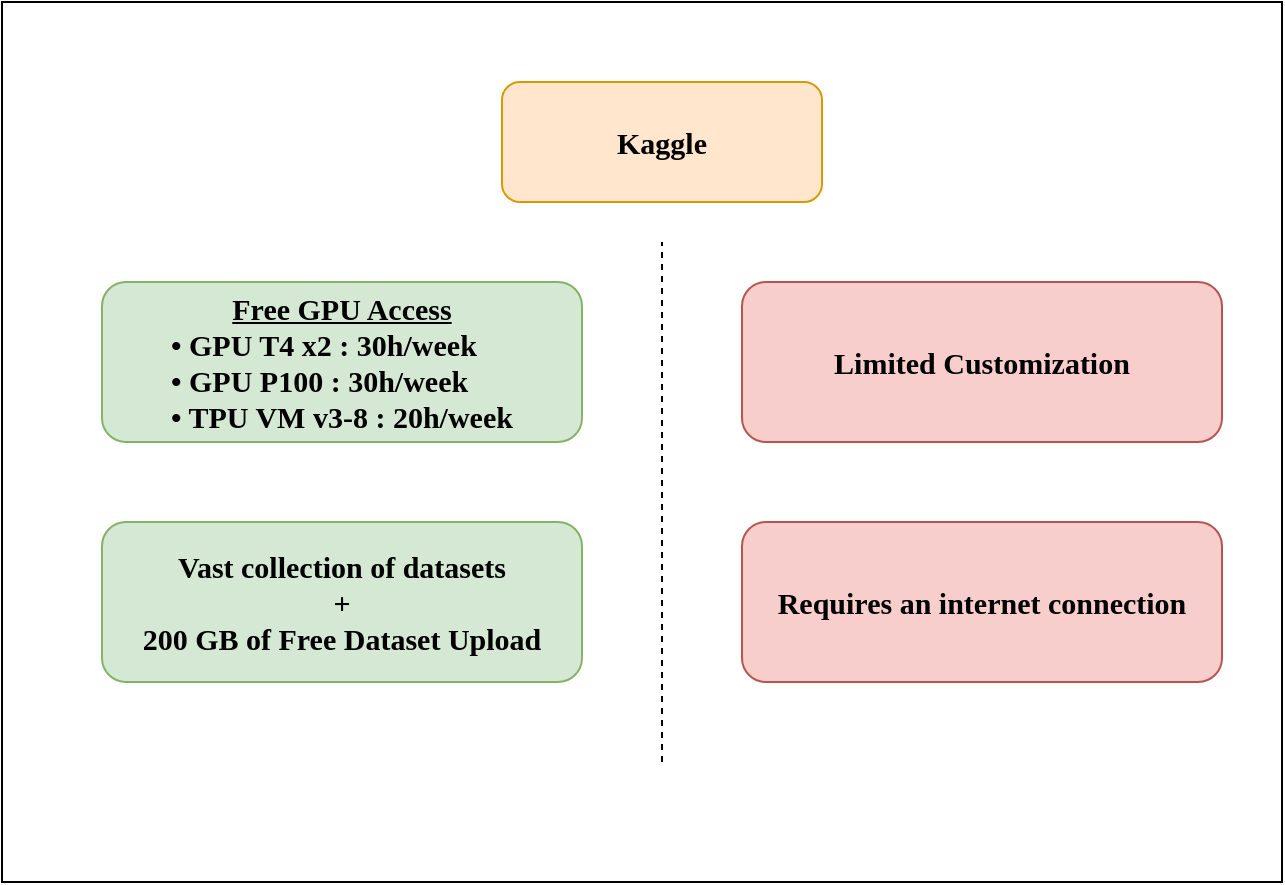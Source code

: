<mxfile version="26.0.16" pages="2">
  <diagram name="Page-1" id="nxM6fztyP1b-s1cVQXBj">
    <mxGraphModel dx="1050" dy="1725" grid="1" gridSize="10" guides="1" tooltips="1" connect="1" arrows="1" fold="1" page="1" pageScale="1" pageWidth="850" pageHeight="1100" math="0" shadow="0">
      <root>
        <mxCell id="0" />
        <mxCell id="1" parent="0" />
        <mxCell id="c1_BmvHmsAyiuwq37oQ3-10" value="" style="rounded=0;whiteSpace=wrap;html=1;" vertex="1" parent="1">
          <mxGeometry x="120" y="-40" width="640" height="440" as="geometry" />
        </mxCell>
        <mxCell id="c1_BmvHmsAyiuwq37oQ3-1" value="Kaggle" style="rounded=1;whiteSpace=wrap;html=1;fillColor=#ffe6cc;strokeColor=#d79b00;fontFamily=Quicksand;fontSource=https%3A%2F%2Ffonts.googleapis.com%2Fcss%3Ffamily%3DQuicksand;fontStyle=1;fontSize=15;" vertex="1" parent="1">
          <mxGeometry x="370" width="160" height="60" as="geometry" />
        </mxCell>
        <mxCell id="c1_BmvHmsAyiuwq37oQ3-2" value="&lt;div&gt;&lt;span style=&quot;background-color: transparent; color: light-dark(rgb(0, 0, 0), rgb(255, 255, 255));&quot;&gt;&lt;u&gt;Free GPU Access&lt;/u&gt;&lt;/span&gt;&lt;/div&gt;&lt;div style=&quot;text-align: left;&quot;&gt;• GPU T4 x2 : 30h/week&lt;/div&gt;&lt;div style=&quot;text-align: left;&quot;&gt;• GPU P100 : 30h/week&lt;/div&gt;&lt;div style=&quot;text-align: left;&quot;&gt;• TPU VM v3-8 : 20h/week&lt;/div&gt;" style="rounded=1;whiteSpace=wrap;html=1;fillColor=#d5e8d4;strokeColor=#82b366;fontFamily=Quicksand;fontSource=https%3A%2F%2Ffonts.googleapis.com%2Fcss%3Ffamily%3DQuicksand;fontStyle=1;fontSize=15;" vertex="1" parent="1">
          <mxGeometry x="170" y="100" width="240" height="80" as="geometry" />
        </mxCell>
        <mxCell id="c1_BmvHmsAyiuwq37oQ3-3" value="" style="endArrow=none;dashed=1;html=1;rounded=0;fontFamily=Quicksand;fontSource=https%3A%2F%2Ffonts.googleapis.com%2Fcss%3Ffamily%3DQuicksand;fontStyle=1;fontSize=15;" edge="1" parent="1">
          <mxGeometry width="50" height="50" relative="1" as="geometry">
            <mxPoint x="450" y="340" as="sourcePoint" />
            <mxPoint x="450" y="80" as="targetPoint" />
          </mxGeometry>
        </mxCell>
        <mxCell id="c1_BmvHmsAyiuwq37oQ3-5" value="Vast collection of datasets&lt;div&gt;+&lt;/div&gt;&lt;div&gt;200 GB of Free Dataset Upload&lt;/div&gt;" style="rounded=1;whiteSpace=wrap;html=1;fillColor=#d5e8d4;strokeColor=#82b366;fontFamily=Quicksand;fontSource=https%3A%2F%2Ffonts.googleapis.com%2Fcss%3Ffamily%3DQuicksand;fontStyle=1;fontSize=15;" vertex="1" parent="1">
          <mxGeometry x="170" y="220" width="240" height="80" as="geometry" />
        </mxCell>
        <mxCell id="c1_BmvHmsAyiuwq37oQ3-7" value="Limited Customization" style="rounded=1;whiteSpace=wrap;html=1;fillColor=#f8cecc;strokeColor=#b85450;fontFamily=Quicksand;fontSource=https%3A%2F%2Ffonts.googleapis.com%2Fcss%3Ffamily%3DQuicksand;fontStyle=1;fontSize=15;" vertex="1" parent="1">
          <mxGeometry x="490" y="100" width="240" height="80" as="geometry" />
        </mxCell>
        <mxCell id="c1_BmvHmsAyiuwq37oQ3-8" value="Requires an internet connection" style="rounded=1;whiteSpace=wrap;html=1;fillColor=#f8cecc;strokeColor=#b85450;fontFamily=Quicksand;fontSource=https%3A%2F%2Ffonts.googleapis.com%2Fcss%3Ffamily%3DQuicksand;fontStyle=1;fontSize=15;" vertex="1" parent="1">
          <mxGeometry x="490" y="220" width="240" height="80" as="geometry" />
        </mxCell>
      </root>
    </mxGraphModel>
  </diagram>
  <diagram id="fA-3I_WTDeq5mca1edWi" name="Page-2">
    <mxGraphModel dx="1050" dy="1725" grid="1" gridSize="10" guides="1" tooltips="1" connect="1" arrows="1" fold="1" page="1" pageScale="1" pageWidth="850" pageHeight="1100" math="0" shadow="0">
      <root>
        <mxCell id="0" />
        <mxCell id="1" parent="0" />
        <mxCell id="x4_f3abep3Ff4Xp-8Dmm-1" value="" style="rounded=0;whiteSpace=wrap;html=1;" vertex="1" parent="1">
          <mxGeometry x="120" y="-40" width="640" height="440" as="geometry" />
        </mxCell>
        <mxCell id="x4_f3abep3Ff4Xp-8Dmm-2" value="Kaggle" style="rounded=1;whiteSpace=wrap;html=1;fillColor=#ffe6cc;strokeColor=#d79b00;fontFamily=Quicksand;fontSource=https%3A%2F%2Ffonts.googleapis.com%2Fcss%3Ffamily%3DQuicksand;fontStyle=1;fontSize=15;" vertex="1" parent="1">
          <mxGeometry x="370" width="160" height="60" as="geometry" />
        </mxCell>
        <mxCell id="x4_f3abep3Ff4Xp-8Dmm-3" value="&lt;div&gt;&lt;span style=&quot;background-color: transparent; color: light-dark(rgb(0, 0, 0), rgb(255, 255, 255));&quot;&gt;&lt;u&gt;Free GPU Access&lt;/u&gt;&lt;/span&gt;&lt;/div&gt;&lt;div style=&quot;text-align: left;&quot;&gt;• GPU T4 x2 : 30h/week&lt;/div&gt;&lt;div style=&quot;text-align: left;&quot;&gt;• GPU P100 : 30h/week&lt;/div&gt;&lt;div style=&quot;text-align: left;&quot;&gt;• TPU VM v3-8 : 20h/week&lt;/div&gt;" style="rounded=1;whiteSpace=wrap;html=1;fillColor=#d5e8d4;strokeColor=#82b366;fontFamily=Quicksand;fontSource=https%3A%2F%2Ffonts.googleapis.com%2Fcss%3Ffamily%3DQuicksand;fontStyle=1;fontSize=15;" vertex="1" parent="1">
          <mxGeometry x="170" y="100" width="240" height="80" as="geometry" />
        </mxCell>
        <mxCell id="x4_f3abep3Ff4Xp-8Dmm-4" value="" style="endArrow=none;dashed=1;html=1;rounded=0;fontFamily=Quicksand;fontSource=https%3A%2F%2Ffonts.googleapis.com%2Fcss%3Ffamily%3DQuicksand;fontStyle=1;fontSize=15;" edge="1" parent="1">
          <mxGeometry width="50" height="50" relative="1" as="geometry">
            <mxPoint x="450" y="340" as="sourcePoint" />
            <mxPoint x="450" y="80" as="targetPoint" />
          </mxGeometry>
        </mxCell>
        <mxCell id="x4_f3abep3Ff4Xp-8Dmm-5" value="Vast collection of datasets&lt;div&gt;+&lt;/div&gt;&lt;div&gt;200 GB of Free Dataset Upload&lt;/div&gt;" style="rounded=1;whiteSpace=wrap;html=1;fillColor=#d5e8d4;strokeColor=#82b366;fontFamily=Quicksand;fontSource=https%3A%2F%2Ffonts.googleapis.com%2Fcss%3Ffamily%3DQuicksand;fontStyle=1;fontSize=15;" vertex="1" parent="1">
          <mxGeometry x="170" y="220" width="240" height="80" as="geometry" />
        </mxCell>
        <mxCell id="x4_f3abep3Ff4Xp-8Dmm-6" value="Limited Customization" style="rounded=1;whiteSpace=wrap;html=1;fillColor=#f8cecc;strokeColor=#b85450;fontFamily=Quicksand;fontSource=https%3A%2F%2Ffonts.googleapis.com%2Fcss%3Ffamily%3DQuicksand;fontStyle=1;fontSize=15;" vertex="1" parent="1">
          <mxGeometry x="490" y="100" width="240" height="80" as="geometry" />
        </mxCell>
        <mxCell id="x4_f3abep3Ff4Xp-8Dmm-7" value="Requires an internet connection" style="rounded=1;whiteSpace=wrap;html=1;fillColor=#f8cecc;strokeColor=#b85450;fontFamily=Quicksand;fontSource=https%3A%2F%2Ffonts.googleapis.com%2Fcss%3Ffamily%3DQuicksand;fontStyle=1;fontSize=15;" vertex="1" parent="1">
          <mxGeometry x="490" y="220" width="240" height="80" as="geometry" />
        </mxCell>
      </root>
    </mxGraphModel>
  </diagram>
</mxfile>
